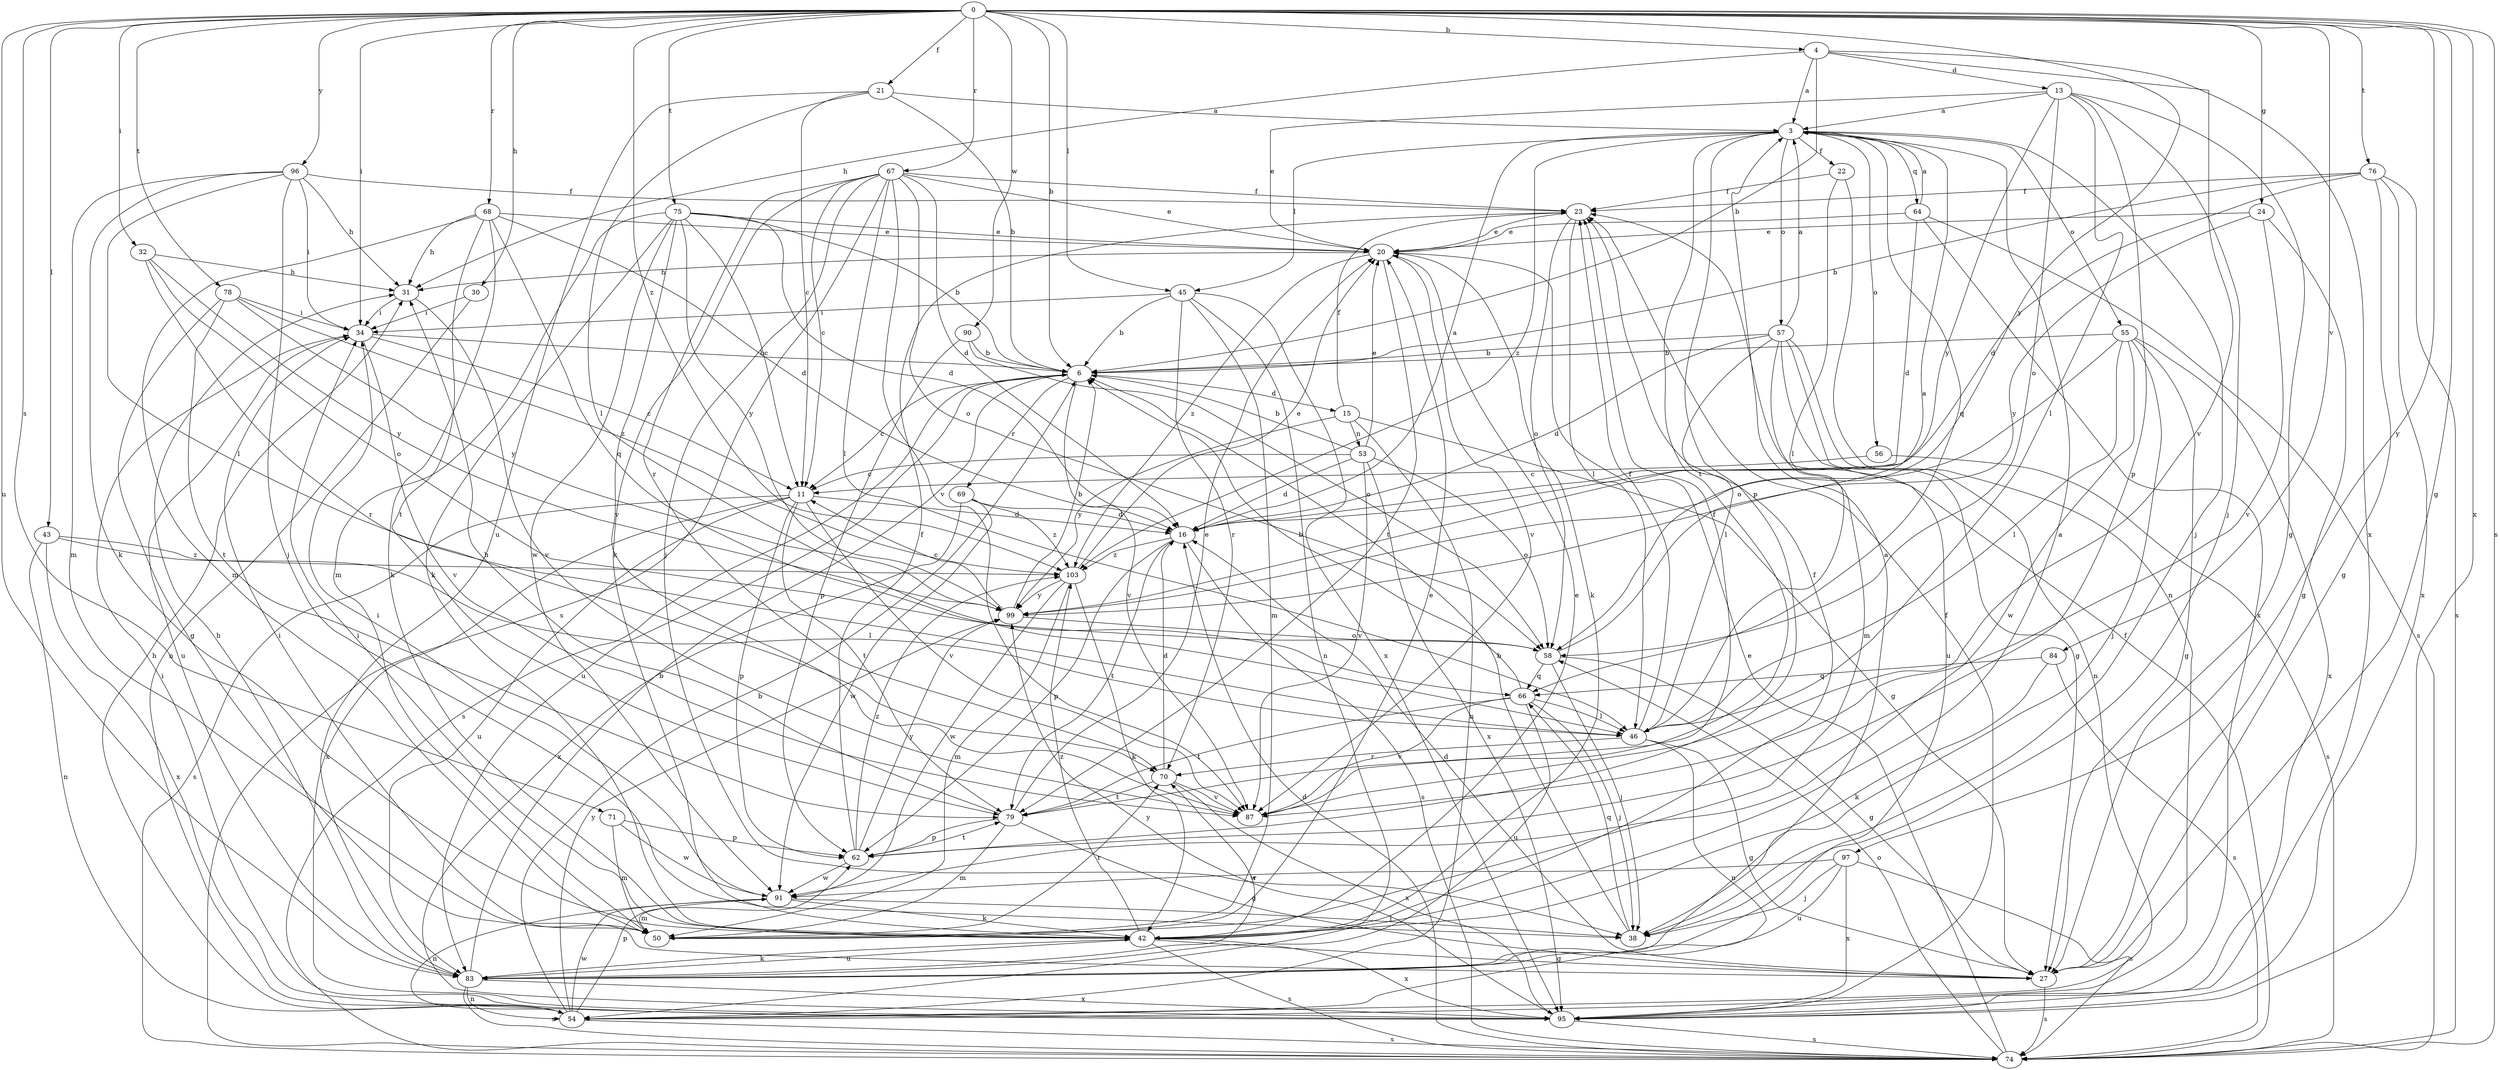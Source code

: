 strict digraph  {
0;
3;
4;
6;
11;
13;
15;
16;
20;
21;
22;
23;
24;
27;
30;
31;
32;
34;
38;
42;
43;
45;
46;
50;
53;
54;
55;
56;
57;
58;
62;
64;
66;
67;
68;
69;
70;
71;
74;
75;
76;
78;
79;
83;
84;
87;
90;
91;
95;
96;
97;
99;
103;
0 -> 4  [label=b];
0 -> 6  [label=b];
0 -> 21  [label=f];
0 -> 24  [label=g];
0 -> 27  [label=g];
0 -> 30  [label=h];
0 -> 32  [label=i];
0 -> 34  [label=i];
0 -> 43  [label=l];
0 -> 45  [label=l];
0 -> 67  [label=r];
0 -> 68  [label=r];
0 -> 71  [label=s];
0 -> 74  [label=s];
0 -> 75  [label=t];
0 -> 76  [label=t];
0 -> 78  [label=t];
0 -> 83  [label=u];
0 -> 84  [label=v];
0 -> 90  [label=w];
0 -> 95  [label=x];
0 -> 96  [label=y];
0 -> 97  [label=y];
0 -> 99  [label=y];
0 -> 103  [label=z];
3 -> 22  [label=f];
3 -> 38  [label=j];
3 -> 45  [label=l];
3 -> 55  [label=o];
3 -> 56  [label=o];
3 -> 57  [label=o];
3 -> 62  [label=p];
3 -> 64  [label=q];
3 -> 66  [label=q];
3 -> 79  [label=t];
3 -> 103  [label=z];
4 -> 3  [label=a];
4 -> 6  [label=b];
4 -> 13  [label=d];
4 -> 31  [label=h];
4 -> 87  [label=v];
4 -> 95  [label=x];
6 -> 11  [label=c];
6 -> 15  [label=d];
6 -> 69  [label=r];
6 -> 74  [label=s];
6 -> 83  [label=u];
6 -> 87  [label=v];
11 -> 16  [label=d];
11 -> 62  [label=p];
11 -> 74  [label=s];
11 -> 79  [label=t];
11 -> 83  [label=u];
11 -> 87  [label=v];
11 -> 95  [label=x];
13 -> 3  [label=a];
13 -> 20  [label=e];
13 -> 27  [label=g];
13 -> 38  [label=j];
13 -> 46  [label=l];
13 -> 58  [label=o];
13 -> 62  [label=p];
13 -> 99  [label=y];
15 -> 23  [label=f];
15 -> 27  [label=g];
15 -> 53  [label=n];
15 -> 54  [label=n];
15 -> 99  [label=y];
16 -> 3  [label=a];
16 -> 62  [label=p];
16 -> 74  [label=s];
16 -> 79  [label=t];
16 -> 103  [label=z];
20 -> 31  [label=h];
20 -> 42  [label=k];
20 -> 79  [label=t];
20 -> 87  [label=v];
20 -> 103  [label=z];
21 -> 3  [label=a];
21 -> 6  [label=b];
21 -> 11  [label=c];
21 -> 46  [label=l];
21 -> 83  [label=u];
22 -> 23  [label=f];
22 -> 46  [label=l];
22 -> 54  [label=n];
23 -> 20  [label=e];
23 -> 46  [label=l];
23 -> 58  [label=o];
24 -> 20  [label=e];
24 -> 27  [label=g];
24 -> 87  [label=v];
24 -> 99  [label=y];
27 -> 16  [label=d];
27 -> 74  [label=s];
30 -> 34  [label=i];
30 -> 54  [label=n];
31 -> 34  [label=i];
31 -> 87  [label=v];
32 -> 31  [label=h];
32 -> 58  [label=o];
32 -> 70  [label=r];
32 -> 99  [label=y];
34 -> 6  [label=b];
34 -> 11  [label=c];
34 -> 83  [label=u];
34 -> 87  [label=v];
38 -> 6  [label=b];
38 -> 66  [label=q];
42 -> 3  [label=a];
42 -> 20  [label=e];
42 -> 23  [label=f];
42 -> 27  [label=g];
42 -> 34  [label=i];
42 -> 74  [label=s];
42 -> 83  [label=u];
42 -> 95  [label=x];
42 -> 103  [label=z];
43 -> 46  [label=l];
43 -> 54  [label=n];
43 -> 95  [label=x];
43 -> 103  [label=z];
45 -> 6  [label=b];
45 -> 34  [label=i];
45 -> 50  [label=m];
45 -> 54  [label=n];
45 -> 70  [label=r];
45 -> 95  [label=x];
46 -> 23  [label=f];
46 -> 27  [label=g];
46 -> 54  [label=n];
46 -> 70  [label=r];
50 -> 20  [label=e];
50 -> 34  [label=i];
50 -> 70  [label=r];
53 -> 6  [label=b];
53 -> 11  [label=c];
53 -> 16  [label=d];
53 -> 20  [label=e];
53 -> 58  [label=o];
53 -> 87  [label=v];
53 -> 95  [label=x];
54 -> 6  [label=b];
54 -> 31  [label=h];
54 -> 62  [label=p];
54 -> 74  [label=s];
54 -> 91  [label=w];
54 -> 99  [label=y];
55 -> 6  [label=b];
55 -> 27  [label=g];
55 -> 38  [label=j];
55 -> 46  [label=l];
55 -> 58  [label=o];
55 -> 91  [label=w];
55 -> 95  [label=x];
56 -> 11  [label=c];
56 -> 74  [label=s];
57 -> 3  [label=a];
57 -> 6  [label=b];
57 -> 16  [label=d];
57 -> 27  [label=g];
57 -> 46  [label=l];
57 -> 50  [label=m];
57 -> 54  [label=n];
57 -> 83  [label=u];
58 -> 3  [label=a];
58 -> 27  [label=g];
58 -> 38  [label=j];
58 -> 66  [label=q];
62 -> 23  [label=f];
62 -> 79  [label=t];
62 -> 91  [label=w];
62 -> 99  [label=y];
62 -> 103  [label=z];
64 -> 3  [label=a];
64 -> 16  [label=d];
64 -> 20  [label=e];
64 -> 74  [label=s];
64 -> 95  [label=x];
66 -> 6  [label=b];
66 -> 38  [label=j];
66 -> 46  [label=l];
66 -> 79  [label=t];
66 -> 83  [label=u];
66 -> 87  [label=v];
67 -> 11  [label=c];
67 -> 16  [label=d];
67 -> 20  [label=e];
67 -> 23  [label=f];
67 -> 38  [label=j];
67 -> 42  [label=k];
67 -> 46  [label=l];
67 -> 58  [label=o];
67 -> 70  [label=r];
67 -> 74  [label=s];
67 -> 87  [label=v];
68 -> 16  [label=d];
68 -> 20  [label=e];
68 -> 31  [label=h];
68 -> 42  [label=k];
68 -> 50  [label=m];
68 -> 66  [label=q];
68 -> 79  [label=t];
69 -> 16  [label=d];
69 -> 91  [label=w];
69 -> 95  [label=x];
69 -> 103  [label=z];
70 -> 16  [label=d];
70 -> 79  [label=t];
70 -> 87  [label=v];
70 -> 95  [label=x];
71 -> 50  [label=m];
71 -> 62  [label=p];
71 -> 91  [label=w];
74 -> 16  [label=d];
74 -> 20  [label=e];
74 -> 23  [label=f];
74 -> 58  [label=o];
75 -> 6  [label=b];
75 -> 11  [label=c];
75 -> 16  [label=d];
75 -> 20  [label=e];
75 -> 42  [label=k];
75 -> 50  [label=m];
75 -> 87  [label=v];
75 -> 91  [label=w];
75 -> 99  [label=y];
76 -> 6  [label=b];
76 -> 16  [label=d];
76 -> 23  [label=f];
76 -> 27  [label=g];
76 -> 74  [label=s];
76 -> 95  [label=x];
78 -> 27  [label=g];
78 -> 34  [label=i];
78 -> 79  [label=t];
78 -> 99  [label=y];
78 -> 103  [label=z];
79 -> 20  [label=e];
79 -> 27  [label=g];
79 -> 31  [label=h];
79 -> 50  [label=m];
79 -> 62  [label=p];
83 -> 3  [label=a];
83 -> 6  [label=b];
83 -> 31  [label=h];
83 -> 42  [label=k];
83 -> 54  [label=n];
83 -> 70  [label=r];
83 -> 74  [label=s];
83 -> 95  [label=x];
84 -> 42  [label=k];
84 -> 66  [label=q];
84 -> 74  [label=s];
87 -> 23  [label=f];
90 -> 6  [label=b];
90 -> 58  [label=o];
90 -> 62  [label=p];
91 -> 34  [label=i];
91 -> 38  [label=j];
91 -> 42  [label=k];
91 -> 50  [label=m];
91 -> 54  [label=n];
95 -> 23  [label=f];
95 -> 34  [label=i];
95 -> 74  [label=s];
95 -> 99  [label=y];
96 -> 23  [label=f];
96 -> 31  [label=h];
96 -> 34  [label=i];
96 -> 38  [label=j];
96 -> 42  [label=k];
96 -> 46  [label=l];
96 -> 50  [label=m];
97 -> 38  [label=j];
97 -> 74  [label=s];
97 -> 83  [label=u];
97 -> 91  [label=w];
97 -> 95  [label=x];
99 -> 6  [label=b];
99 -> 11  [label=c];
99 -> 58  [label=o];
103 -> 20  [label=e];
103 -> 42  [label=k];
103 -> 50  [label=m];
103 -> 91  [label=w];
103 -> 99  [label=y];
}
